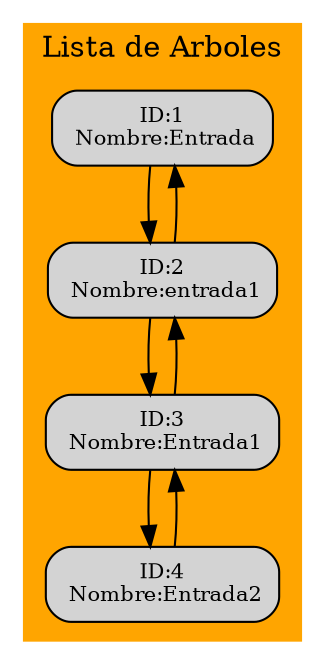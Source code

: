 digraph g {
node [
fontsize = "10"
shape = "Mrecord"
];

subgraph cluster_1 {
node [style=filled];
"nodoD1"
[label="ID:1&#92;n Nombre:Entrada"];
"nodoD2"
[label="ID:2&#92;n Nombre:entrada1"];
"nodoD3"
[label="ID:3&#92;n Nombre:Entrada1"];
"nodoD4"
[label="ID:4&#92;n Nombre:Entrada2"];
"nodoD1"->"nodoD2";
"nodoD2"->"nodoD1";
"nodoD2"->"nodoD3";
"nodoD3"->"nodoD2";
"nodoD3"->"nodoD4";
"nodoD4"->"nodoD3";
color="orange"
style ="filled, bold"
label ="Lista de Arboles"
}}
